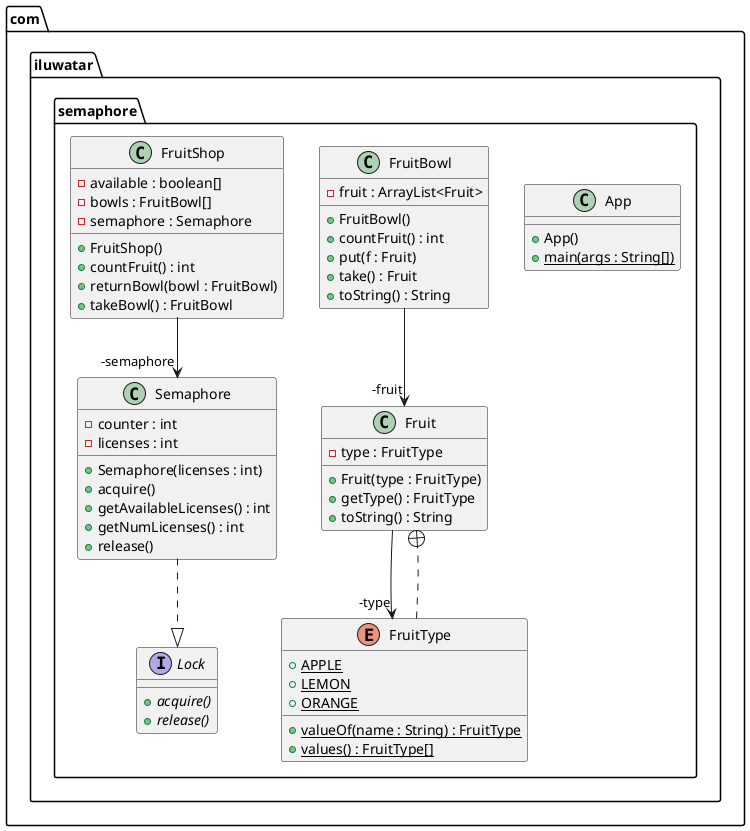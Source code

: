 @startuml
package com.iluwatar.semaphore {
  class App {
    + App()
    + main(args : String[]) {static}
  }
  class Fruit {
    - type : FruitType
    + Fruit(type : FruitType)
    + getType() : FruitType
    + toString() : String
  }
  enum FruitType {
    + APPLE {static}
    + LEMON {static}
    + ORANGE {static}
    + valueOf(name : String) : FruitType {static}
    + values() : FruitType[] {static}
  }
  class FruitBowl {
    - fruit : ArrayList<Fruit>
    + FruitBowl()
    + countFruit() : int
    + put(f : Fruit)
    + take() : Fruit
    + toString() : String
  }
  class FruitShop {
    - available : boolean[]
    - bowls : FruitBowl[]
    - semaphore : Semaphore
    + FruitShop()
    + countFruit() : int
    + returnBowl(bowl : FruitBowl)
    + takeBowl() : FruitBowl
  }
  interface Lock {
    + acquire() {abstract}
    + release() {abstract}
  }
  class Semaphore {
    - counter : int
    - licenses : int
    + Semaphore(licenses : int)
    + acquire()
    + getAvailableLicenses() : int
    + getNumLicenses() : int
    + release()
  }
}
Fruit -->  "-type" FruitType
FruitType ..+ Fruit
FruitShop -->  "-semaphore" Semaphore
FruitBowl -->  "-fruit" Fruit
Semaphore ..|> Lock 
@enduml